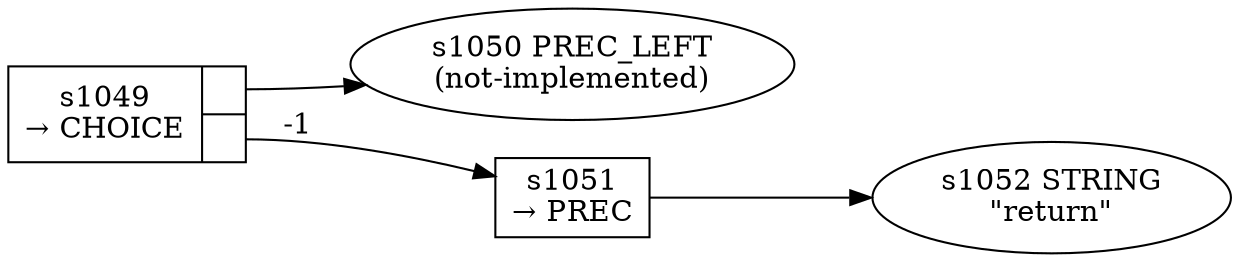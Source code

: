 
  digraph return_expression {
  
    rankdir=LR;
  
    s1049 [label="{s1049\n&rarr; CHOICE|{<p0>|<p1>}}", shape=record, fixedsize=false, peripheries=1];
  s1050 [label="s1050 PREC_LEFT\n(not-implemented)"];
  s1049:p0 -> s1050 [label=""];
  s1051 [label="s1051\n&rarr; PREC", shape=record, fixedsize=false, peripheries=1];
  s1052 [label="s1052 STRING\n\"return\""];
  s1051 -> s1052 [];
  s1049:p1 -> s1051 [label="-1"];
  
  }
  